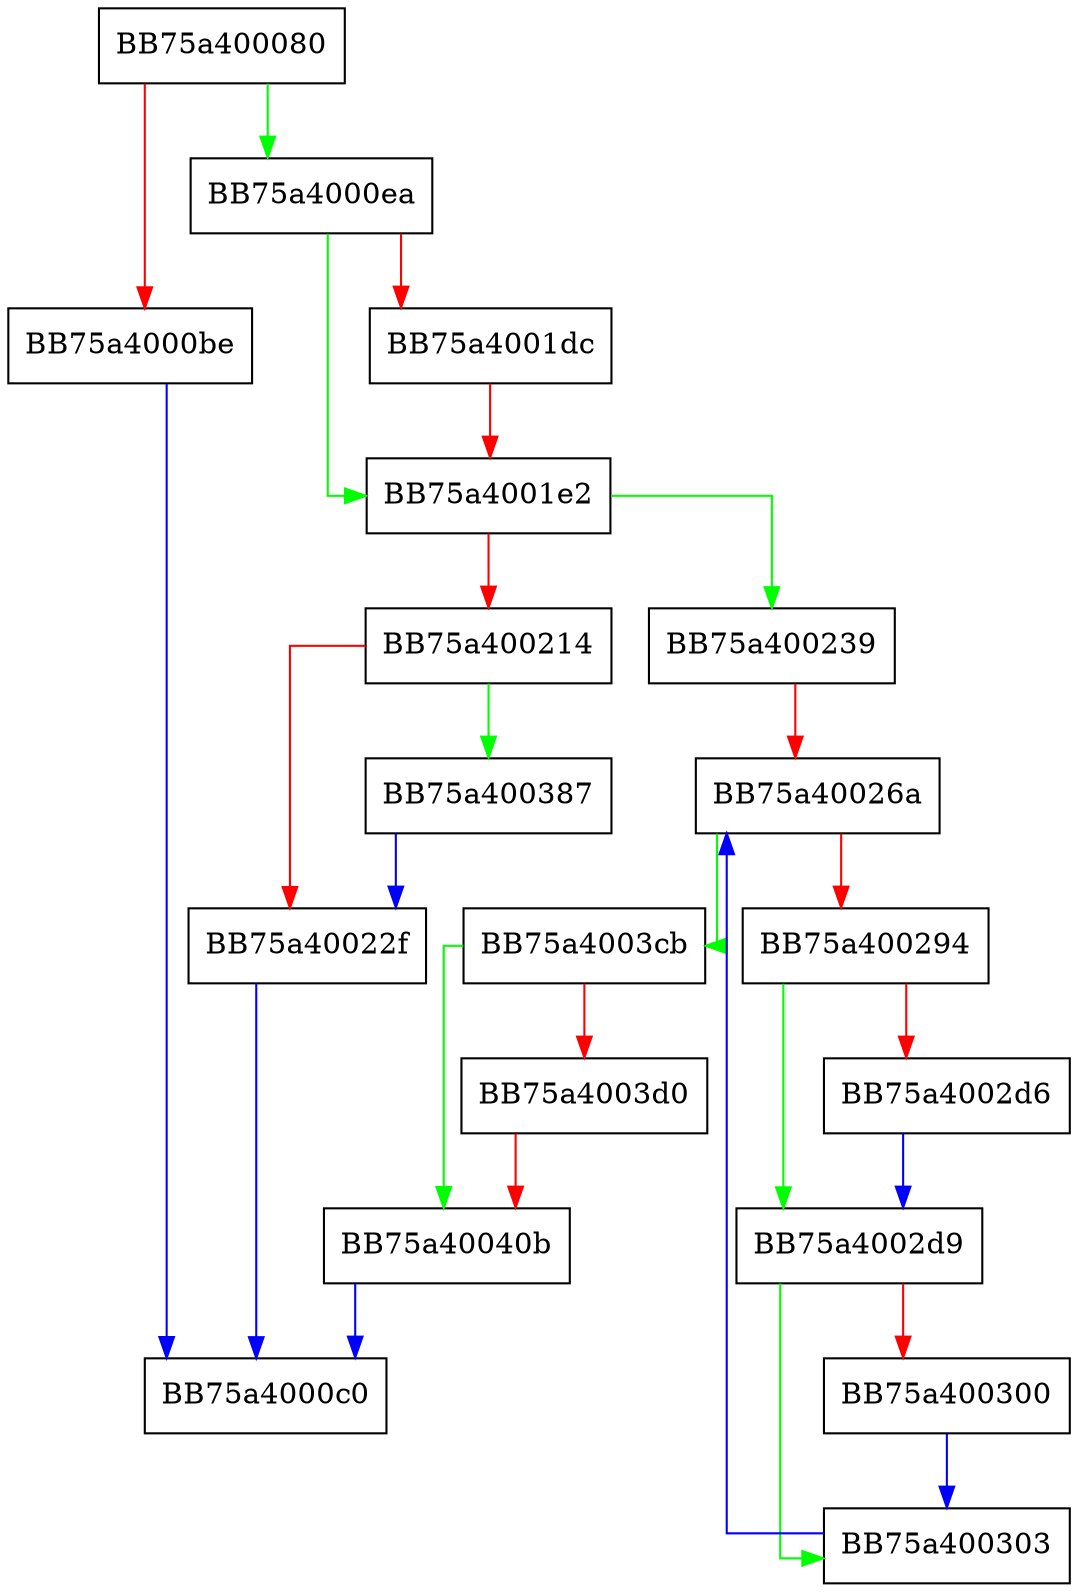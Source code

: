 digraph RollingQueueQueryMultiKeyRegex {
  node [shape="box"];
  graph [splines=ortho];
  BB75a400080 -> BB75a4000ea [color="green"];
  BB75a400080 -> BB75a4000be [color="red"];
  BB75a4000be -> BB75a4000c0 [color="blue"];
  BB75a4000ea -> BB75a4001e2 [color="green"];
  BB75a4000ea -> BB75a4001dc [color="red"];
  BB75a4001dc -> BB75a4001e2 [color="red"];
  BB75a4001e2 -> BB75a400239 [color="green"];
  BB75a4001e2 -> BB75a400214 [color="red"];
  BB75a400214 -> BB75a400387 [color="green"];
  BB75a400214 -> BB75a40022f [color="red"];
  BB75a40022f -> BB75a4000c0 [color="blue"];
  BB75a400239 -> BB75a40026a [color="red"];
  BB75a40026a -> BB75a4003cb [color="green"];
  BB75a40026a -> BB75a400294 [color="red"];
  BB75a400294 -> BB75a4002d9 [color="green"];
  BB75a400294 -> BB75a4002d6 [color="red"];
  BB75a4002d6 -> BB75a4002d9 [color="blue"];
  BB75a4002d9 -> BB75a400303 [color="green"];
  BB75a4002d9 -> BB75a400300 [color="red"];
  BB75a400300 -> BB75a400303 [color="blue"];
  BB75a400303 -> BB75a40026a [color="blue"];
  BB75a400387 -> BB75a40022f [color="blue"];
  BB75a4003cb -> BB75a40040b [color="green"];
  BB75a4003cb -> BB75a4003d0 [color="red"];
  BB75a4003d0 -> BB75a40040b [color="red"];
  BB75a40040b -> BB75a4000c0 [color="blue"];
}